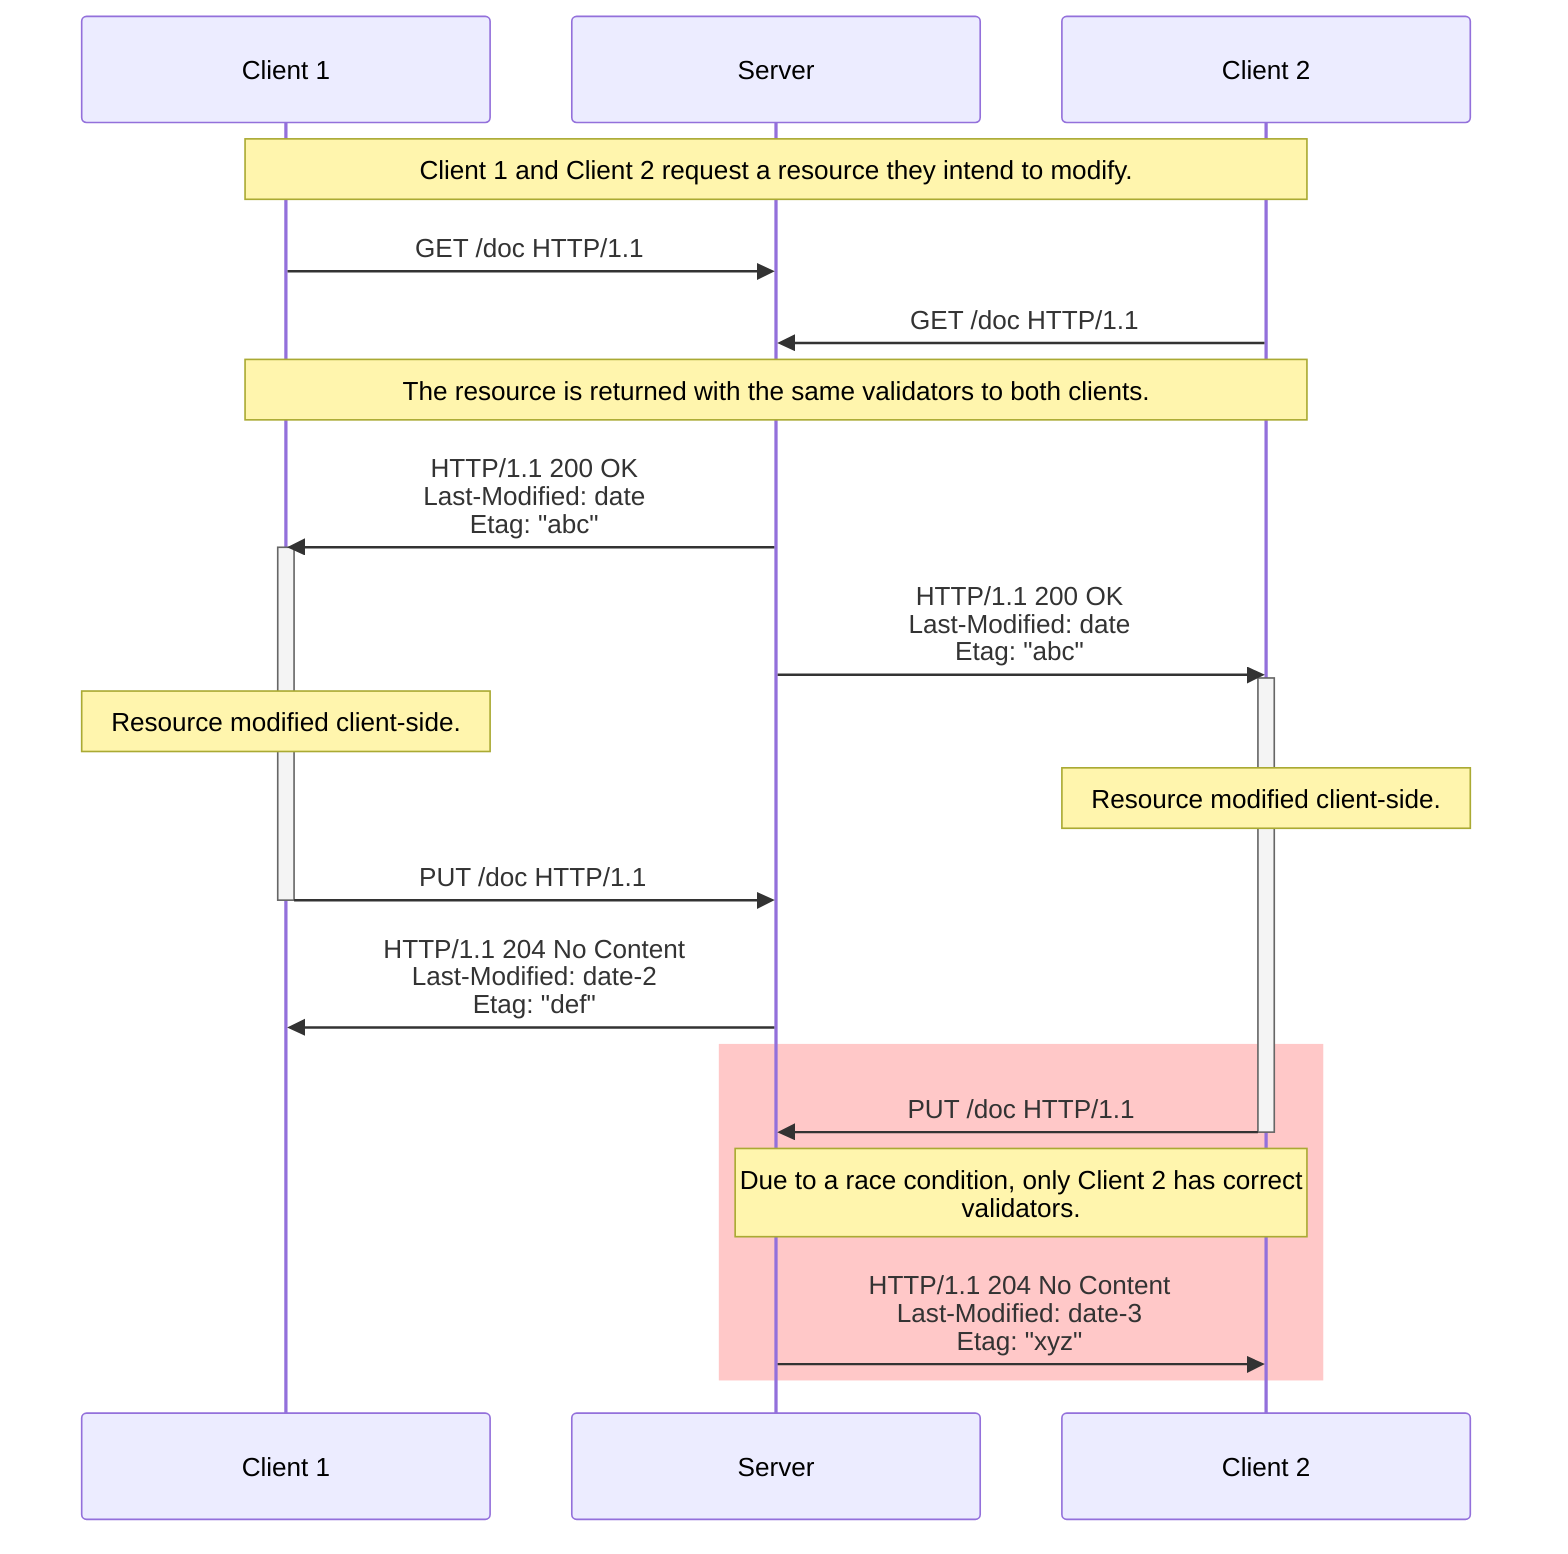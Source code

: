 %%{init: { "sequence": { "wrap": true, "width":250, "noteAlign": "center", "messageAlign": "center" }} }%%


sequenceDiagram
    participant Client 1
    participant Server
    participant Client 2

    Note over Client 1, Client 2: Client 1 and Client 2 request a resource they intend to modify.
    Client 1->>Server: GET /doc HTTP/1.1
    Client 2->>Server: GET /doc HTTP/1.1
    Note over Client 1, Client 2: The resource is returned with the same validators to both clients.
    
    Server->>Client 1: HTTP/1.1 200 OK<br/>Last-Modified: date<br/>Etag: "abc"
    activate Client 1
    Server->>Client 2: HTTP/1.1 200 OK<br/>Last-Modified: date<br/>Etag: "abc"
    activate Client 2
    
    Note over Client 1: Resource modified client-side.
    Note over Client 2: Resource modified client-side.
    
    Client 1->>Server: PUT /doc HTTP/1.1
    deactivate Client 1
    
    Server->>Client 1: HTTP/1.1 204 No Content<br/>Last-Modified: date-2<br/>Etag: "def"
    
    rect rgb(255, 200, 200)

    Client 2->>Server: PUT /doc HTTP/1.1
    deactivate Client 2

    Note over Server, Client 2: Due to a race condition, only Client 2 has correct validators.
    
    Server->>Client 2: HTTP/1.1 204 No Content<br/>Last-Modified: date-3<br/>Etag: "xyz"
    end